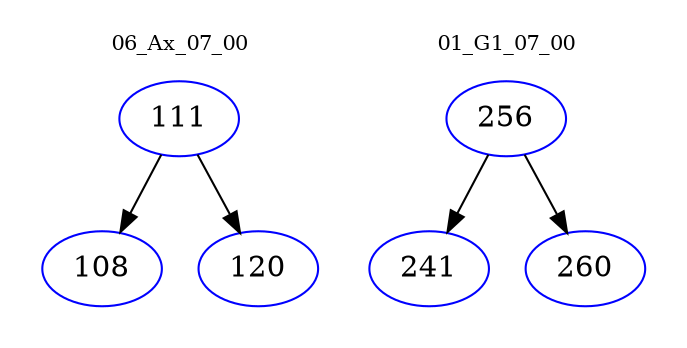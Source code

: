 digraph{
subgraph cluster_0 {
color = white
label = "06_Ax_07_00";
fontsize=10;
T0_111 [label="111", color="blue"]
T0_111 -> T0_108 [color="black"]
T0_108 [label="108", color="blue"]
T0_111 -> T0_120 [color="black"]
T0_120 [label="120", color="blue"]
}
subgraph cluster_1 {
color = white
label = "01_G1_07_00";
fontsize=10;
T1_256 [label="256", color="blue"]
T1_256 -> T1_241 [color="black"]
T1_241 [label="241", color="blue"]
T1_256 -> T1_260 [color="black"]
T1_260 [label="260", color="blue"]
}
}
